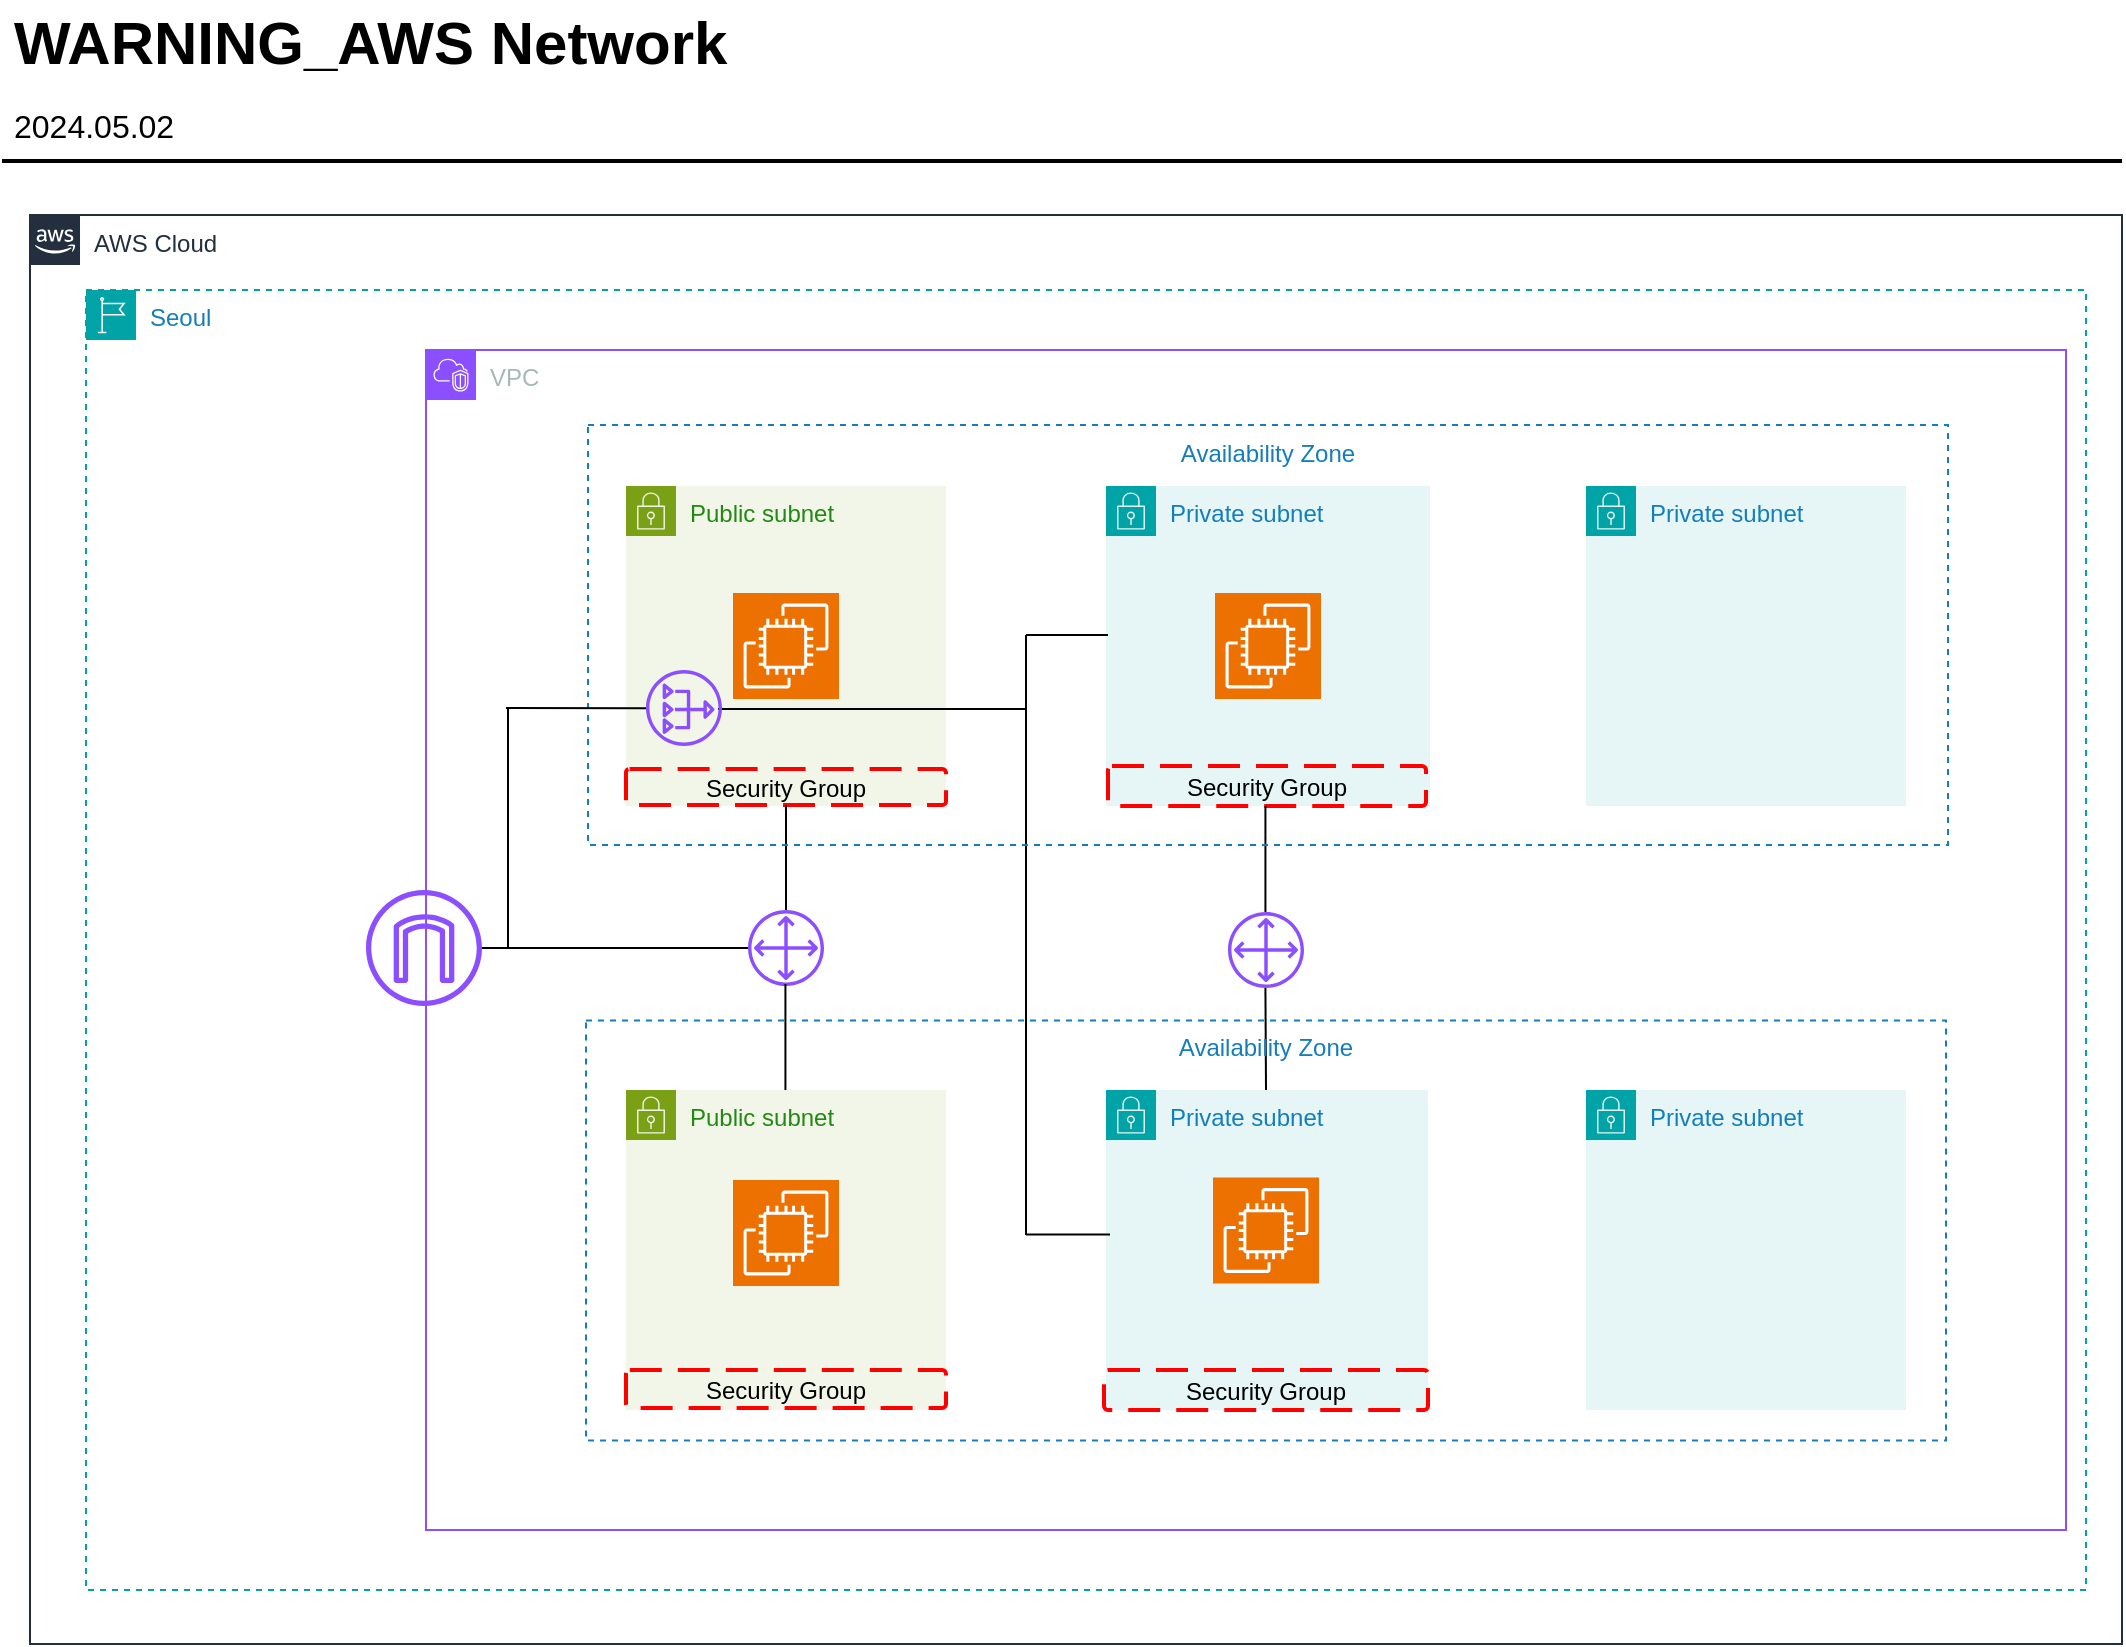 <mxfile version="24.3.1" type="github">
  <diagram id="Ht1M8jgEwFfnCIfOTk4-" name="Page-1">
    <mxGraphModel dx="1434" dy="790" grid="1" gridSize="10" guides="1" tooltips="1" connect="1" arrows="1" fold="1" page="1" pageScale="1" pageWidth="827" pageHeight="1169" math="0" shadow="0">
      <root>
        <mxCell id="0" />
        <mxCell id="1" parent="0" />
        <mxCell id="4tVBXx3hwd8C4_JNDfFv-1" value="VPC" style="points=[[0,0],[0.25,0],[0.5,0],[0.75,0],[1,0],[1,0.25],[1,0.5],[1,0.75],[1,1],[0.75,1],[0.5,1],[0.25,1],[0,1],[0,0.75],[0,0.5],[0,0.25]];outlineConnect=0;gradientColor=none;html=1;whiteSpace=wrap;fontSize=12;fontStyle=0;container=1;pointerEvents=0;collapsible=0;recursiveResize=0;shape=mxgraph.aws4.group;grIcon=mxgraph.aws4.group_vpc2;strokeColor=#8C4FFF;fillColor=none;verticalAlign=top;align=left;spacingLeft=30;fontColor=#AAB7B8;dashed=0;" vertex="1" parent="1">
          <mxGeometry x="220" y="240" width="820" height="590" as="geometry" />
        </mxCell>
        <mxCell id="4tVBXx3hwd8C4_JNDfFv-3" value="Seoul" style="points=[[0,0],[0.25,0],[0.5,0],[0.75,0],[1,0],[1,0.25],[1,0.5],[1,0.75],[1,1],[0.75,1],[0.5,1],[0.25,1],[0,1],[0,0.75],[0,0.5],[0,0.25]];outlineConnect=0;gradientColor=none;html=1;whiteSpace=wrap;fontSize=12;fontStyle=0;container=1;pointerEvents=0;collapsible=0;recursiveResize=0;shape=mxgraph.aws4.group;grIcon=mxgraph.aws4.group_region;strokeColor=#00A4A6;fillColor=none;verticalAlign=top;align=left;spacingLeft=30;fontColor=#147EBA;dashed=1;" vertex="1" parent="1">
          <mxGeometry x="50" y="210" width="1000" height="650" as="geometry" />
        </mxCell>
        <mxCell id="4tVBXx3hwd8C4_JNDfFv-7" value="Public subnet" style="points=[[0,0],[0.25,0],[0.5,0],[0.75,0],[1,0],[1,0.25],[1,0.5],[1,0.75],[1,1],[0.75,1],[0.5,1],[0.25,1],[0,1],[0,0.75],[0,0.5],[0,0.25]];outlineConnect=0;gradientColor=none;html=1;whiteSpace=wrap;fontSize=12;fontStyle=0;container=1;pointerEvents=0;collapsible=0;recursiveResize=0;shape=mxgraph.aws4.group;grIcon=mxgraph.aws4.group_security_group;grStroke=0;strokeColor=#7AA116;fillColor=#F2F6E8;verticalAlign=top;align=left;spacingLeft=30;fontColor=#248814;dashed=0;" vertex="1" parent="4tVBXx3hwd8C4_JNDfFv-3">
          <mxGeometry x="270" y="98" width="160" height="160" as="geometry" />
        </mxCell>
        <mxCell id="UEzPUAAOIrF-is8g5C7q-2" value="AWS Cloud" style="points=[[0,0],[0.25,0],[0.5,0],[0.75,0],[1,0],[1,0.25],[1,0.5],[1,0.75],[1,1],[0.75,1],[0.5,1],[0.25,1],[0,1],[0,0.75],[0,0.5],[0,0.25]];outlineConnect=0;gradientColor=none;html=1;whiteSpace=wrap;fontSize=12;fontStyle=0;shape=mxgraph.aws4.group;grIcon=mxgraph.aws4.group_aws_cloud_alt;strokeColor=#232F3E;fillColor=none;verticalAlign=top;align=left;spacingLeft=30;fontColor=#232F3E;dashed=0;container=1;pointerEvents=0;collapsible=0;recursiveResize=0;" parent="1" vertex="1">
          <mxGeometry x="22" y="172.5" width="1046" height="714.5" as="geometry" />
        </mxCell>
        <mxCell id="4tVBXx3hwd8C4_JNDfFv-86" value="" style="line;strokeWidth=1;html=1;" vertex="1" parent="UEzPUAAOIrF-is8g5C7q-2">
          <mxGeometry x="344" y="242" width="154" height="10" as="geometry" />
        </mxCell>
        <mxCell id="4tVBXx3hwd8C4_JNDfFv-8" value="Private subnet" style="points=[[0,0],[0.25,0],[0.5,0],[0.75,0],[1,0],[1,0.25],[1,0.5],[1,0.75],[1,1],[0.75,1],[0.5,1],[0.25,1],[0,1],[0,0.75],[0,0.5],[0,0.25]];outlineConnect=0;gradientColor=none;html=1;whiteSpace=wrap;fontSize=12;fontStyle=0;container=1;pointerEvents=0;collapsible=0;recursiveResize=0;shape=mxgraph.aws4.group;grIcon=mxgraph.aws4.group_security_group;grStroke=0;strokeColor=#00A4A6;fillColor=#E6F6F7;verticalAlign=top;align=left;spacingLeft=30;fontColor=#147EBA;dashed=0;" vertex="1" parent="UEzPUAAOIrF-is8g5C7q-2">
          <mxGeometry x="538" y="135.5" width="162" height="160" as="geometry" />
        </mxCell>
        <mxCell id="4tVBXx3hwd8C4_JNDfFv-39" value="Security Group" style="rounded=1;arcSize=10;dashed=1;strokeColor=#ff0000;fillColor=none;gradientColor=none;dashPattern=8 4;strokeWidth=2;" vertex="1" parent="4tVBXx3hwd8C4_JNDfFv-8">
          <mxGeometry x="1" y="140" width="159" height="20" as="geometry" />
        </mxCell>
        <mxCell id="4tVBXx3hwd8C4_JNDfFv-11" style="edgeStyle=none;curved=1;rounded=0;orthogonalLoop=1;jettySize=auto;html=1;exitX=0;exitY=0;exitDx=0;exitDy=0;fontSize=12;startSize=8;endSize=8;" edge="1" parent="UEzPUAAOIrF-is8g5C7q-2" source="4tVBXx3hwd8C4_JNDfFv-8" target="4tVBXx3hwd8C4_JNDfFv-8">
          <mxGeometry relative="1" as="geometry" />
        </mxCell>
        <mxCell id="4tVBXx3hwd8C4_JNDfFv-12" value="Private subnet" style="points=[[0,0],[0.25,0],[0.5,0],[0.75,0],[1,0],[1,0.25],[1,0.5],[1,0.75],[1,1],[0.75,1],[0.5,1],[0.25,1],[0,1],[0,0.75],[0,0.5],[0,0.25]];outlineConnect=0;gradientColor=none;html=1;whiteSpace=wrap;fontSize=12;fontStyle=0;container=1;pointerEvents=0;collapsible=0;recursiveResize=0;shape=mxgraph.aws4.group;grIcon=mxgraph.aws4.group_security_group;grStroke=0;strokeColor=#00A4A6;fillColor=#E6F6F7;verticalAlign=top;align=left;spacingLeft=30;fontColor=#147EBA;dashed=0;" vertex="1" parent="UEzPUAAOIrF-is8g5C7q-2">
          <mxGeometry x="778" y="135.5" width="160" height="160" as="geometry" />
        </mxCell>
        <mxCell id="4tVBXx3hwd8C4_JNDfFv-18" value="Public subnet" style="points=[[0,0],[0.25,0],[0.5,0],[0.75,0],[1,0],[1,0.25],[1,0.5],[1,0.75],[1,1],[0.75,1],[0.5,1],[0.25,1],[0,1],[0,0.75],[0,0.5],[0,0.25]];outlineConnect=0;gradientColor=none;html=1;whiteSpace=wrap;fontSize=12;fontStyle=0;container=1;pointerEvents=0;collapsible=0;recursiveResize=0;shape=mxgraph.aws4.group;grIcon=mxgraph.aws4.group_security_group;grStroke=0;strokeColor=#7AA116;fillColor=#F2F6E8;verticalAlign=top;align=left;spacingLeft=30;fontColor=#248814;dashed=0;" vertex="1" parent="UEzPUAAOIrF-is8g5C7q-2">
          <mxGeometry x="298" y="437.5" width="160" height="160" as="geometry" />
        </mxCell>
        <mxCell id="4tVBXx3hwd8C4_JNDfFv-28" value="" style="sketch=0;points=[[0,0,0],[0.25,0,0],[0.5,0,0],[0.75,0,0],[1,0,0],[0,1,0],[0.25,1,0],[0.5,1,0],[0.75,1,0],[1,1,0],[0,0.25,0],[0,0.5,0],[0,0.75,0],[1,0.25,0],[1,0.5,0],[1,0.75,0]];outlineConnect=0;fontColor=#232F3E;fillColor=#ED7100;strokeColor=#ffffff;dashed=0;verticalLabelPosition=bottom;verticalAlign=top;align=center;html=1;fontSize=12;fontStyle=0;aspect=fixed;shape=mxgraph.aws4.resourceIcon;resIcon=mxgraph.aws4.ec2;" vertex="1" parent="4tVBXx3hwd8C4_JNDfFv-18">
          <mxGeometry x="53.5" y="45" width="53" height="53" as="geometry" />
        </mxCell>
        <mxCell id="4tVBXx3hwd8C4_JNDfFv-40" value="Security Group" style="rounded=1;arcSize=10;dashed=1;strokeColor=#ff0000;fillColor=none;gradientColor=none;dashPattern=8 4;strokeWidth=2;" vertex="1" parent="4tVBXx3hwd8C4_JNDfFv-18">
          <mxGeometry y="140" width="160" height="19" as="geometry" />
        </mxCell>
        <mxCell id="4tVBXx3hwd8C4_JNDfFv-19" value="Private subnet" style="points=[[0,0],[0.25,0],[0.5,0],[0.75,0],[1,0],[1,0.25],[1,0.5],[1,0.75],[1,1],[0.75,1],[0.5,1],[0.25,1],[0,1],[0,0.75],[0,0.5],[0,0.25]];outlineConnect=0;gradientColor=none;html=1;whiteSpace=wrap;fontSize=12;fontStyle=0;container=1;pointerEvents=0;collapsible=0;recursiveResize=0;shape=mxgraph.aws4.group;grIcon=mxgraph.aws4.group_security_group;grStroke=0;strokeColor=#00A4A6;fillColor=#E6F6F7;verticalAlign=top;align=left;spacingLeft=30;fontColor=#147EBA;dashed=0;" vertex="1" parent="UEzPUAAOIrF-is8g5C7q-2">
          <mxGeometry x="538" y="437.5" width="161" height="160" as="geometry" />
        </mxCell>
        <mxCell id="4tVBXx3hwd8C4_JNDfFv-41" value="Security Group" style="rounded=1;arcSize=10;dashed=1;strokeColor=#ff0000;fillColor=none;gradientColor=none;dashPattern=8 4;strokeWidth=2;" vertex="1" parent="4tVBXx3hwd8C4_JNDfFv-19">
          <mxGeometry x="-1" y="140" width="162" height="20" as="geometry" />
        </mxCell>
        <mxCell id="4tVBXx3hwd8C4_JNDfFv-20" style="edgeStyle=none;curved=1;rounded=0;orthogonalLoop=1;jettySize=auto;html=1;exitX=0;exitY=0;exitDx=0;exitDy=0;fontSize=12;startSize=8;endSize=8;" edge="1" parent="UEzPUAAOIrF-is8g5C7q-2" source="4tVBXx3hwd8C4_JNDfFv-19" target="4tVBXx3hwd8C4_JNDfFv-19">
          <mxGeometry relative="1" as="geometry" />
        </mxCell>
        <mxCell id="4tVBXx3hwd8C4_JNDfFv-21" value="Private subnet" style="points=[[0,0],[0.25,0],[0.5,0],[0.75,0],[1,0],[1,0.25],[1,0.5],[1,0.75],[1,1],[0.75,1],[0.5,1],[0.25,1],[0,1],[0,0.75],[0,0.5],[0,0.25]];outlineConnect=0;gradientColor=none;html=1;whiteSpace=wrap;fontSize=12;fontStyle=0;container=1;pointerEvents=0;collapsible=0;recursiveResize=0;shape=mxgraph.aws4.group;grIcon=mxgraph.aws4.group_security_group;grStroke=0;strokeColor=#00A4A6;fillColor=#E6F6F7;verticalAlign=top;align=left;spacingLeft=30;fontColor=#147EBA;dashed=0;" vertex="1" parent="UEzPUAAOIrF-is8g5C7q-2">
          <mxGeometry x="778" y="437.5" width="160" height="160" as="geometry" />
        </mxCell>
        <mxCell id="4tVBXx3hwd8C4_JNDfFv-22" value="" style="sketch=0;outlineConnect=0;fontColor=#232F3E;gradientColor=none;fillColor=#8C4FFF;strokeColor=none;dashed=0;verticalLabelPosition=bottom;verticalAlign=top;align=center;html=1;fontSize=12;fontStyle=0;aspect=fixed;pointerEvents=1;shape=mxgraph.aws4.nat_gateway;" vertex="1" parent="UEzPUAAOIrF-is8g5C7q-2">
          <mxGeometry x="308" y="227.5" width="38" height="38" as="geometry" />
        </mxCell>
        <mxCell id="4tVBXx3hwd8C4_JNDfFv-23" value="" style="sketch=0;outlineConnect=0;fontColor=#232F3E;gradientColor=none;fillColor=#8C4FFF;strokeColor=none;dashed=0;verticalLabelPosition=bottom;verticalAlign=top;align=center;html=1;fontSize=12;fontStyle=0;aspect=fixed;pointerEvents=1;shape=mxgraph.aws4.internet_gateway;" vertex="1" parent="UEzPUAAOIrF-is8g5C7q-2">
          <mxGeometry x="168" y="337.5" width="58" height="58" as="geometry" />
        </mxCell>
        <mxCell id="4tVBXx3hwd8C4_JNDfFv-25" style="edgeStyle=none;curved=1;rounded=0;orthogonalLoop=1;jettySize=auto;html=1;exitX=1;exitY=0.25;exitDx=0;exitDy=0;fontSize=12;startSize=8;endSize=8;" edge="1" parent="UEzPUAAOIrF-is8g5C7q-2" source="4tVBXx3hwd8C4_JNDfFv-18" target="4tVBXx3hwd8C4_JNDfFv-18">
          <mxGeometry relative="1" as="geometry" />
        </mxCell>
        <mxCell id="4tVBXx3hwd8C4_JNDfFv-24" value="" style="sketch=0;outlineConnect=0;fontColor=#232F3E;gradientColor=none;fillColor=#8C4FFF;strokeColor=none;dashed=0;verticalLabelPosition=bottom;verticalAlign=top;align=center;html=1;fontSize=12;fontStyle=0;aspect=fixed;pointerEvents=1;shape=mxgraph.aws4.customer_gateway;" vertex="1" parent="UEzPUAAOIrF-is8g5C7q-2">
          <mxGeometry x="359" y="347.5" width="38" height="38" as="geometry" />
        </mxCell>
        <mxCell id="4tVBXx3hwd8C4_JNDfFv-26" value="" style="sketch=0;outlineConnect=0;fontColor=#232F3E;gradientColor=none;fillColor=#8C4FFF;strokeColor=none;dashed=0;verticalLabelPosition=bottom;verticalAlign=top;align=center;html=1;fontSize=12;fontStyle=0;aspect=fixed;pointerEvents=1;shape=mxgraph.aws4.customer_gateway;" vertex="1" parent="UEzPUAAOIrF-is8g5C7q-2">
          <mxGeometry x="599" y="348.5" width="38" height="38" as="geometry" />
        </mxCell>
        <mxCell id="4tVBXx3hwd8C4_JNDfFv-32" value="" style="sketch=0;points=[[0,0,0],[0.25,0,0],[0.5,0,0],[0.75,0,0],[1,0,0],[0,1,0],[0.25,1,0],[0.5,1,0],[0.75,1,0],[1,1,0],[0,0.25,0],[0,0.5,0],[0,0.75,0],[1,0.25,0],[1,0.5,0],[1,0.75,0]];outlineConnect=0;fontColor=#232F3E;fillColor=#ED7100;strokeColor=#ffffff;dashed=0;verticalLabelPosition=bottom;verticalAlign=top;align=center;html=1;fontSize=12;fontStyle=0;aspect=fixed;shape=mxgraph.aws4.resourceIcon;resIcon=mxgraph.aws4.ec2;" vertex="1" parent="UEzPUAAOIrF-is8g5C7q-2">
          <mxGeometry x="351.5" y="189" width="53" height="53" as="geometry" />
        </mxCell>
        <mxCell id="4tVBXx3hwd8C4_JNDfFv-37" value="Security Group" style="rounded=1;arcSize=10;dashed=1;strokeColor=#ff0000;fillColor=none;gradientColor=none;dashPattern=8 4;strokeWidth=2;" vertex="1" parent="UEzPUAAOIrF-is8g5C7q-2">
          <mxGeometry x="298" y="277" width="160" height="18" as="geometry" />
        </mxCell>
        <mxCell id="4tVBXx3hwd8C4_JNDfFv-34" value="" style="sketch=0;points=[[0,0,0],[0.25,0,0],[0.5,0,0],[0.75,0,0],[1,0,0],[0,1,0],[0.25,1,0],[0.5,1,0],[0.75,1,0],[1,1,0],[0,0.25,0],[0,0.5,0],[0,0.75,0],[1,0.25,0],[1,0.5,0],[1,0.75,0]];outlineConnect=0;fontColor=#232F3E;fillColor=#ED7100;strokeColor=#ffffff;dashed=0;verticalLabelPosition=bottom;verticalAlign=top;align=center;html=1;fontSize=12;fontStyle=0;aspect=fixed;shape=mxgraph.aws4.resourceIcon;resIcon=mxgraph.aws4.ec2;" vertex="1" parent="UEzPUAAOIrF-is8g5C7q-2">
          <mxGeometry x="591.5" y="481.25" width="53" height="53" as="geometry" />
        </mxCell>
        <mxCell id="4tVBXx3hwd8C4_JNDfFv-33" value="" style="sketch=0;points=[[0,0,0],[0.25,0,0],[0.5,0,0],[0.75,0,0],[1,0,0],[0,1,0],[0.25,1,0],[0.5,1,0],[0.75,1,0],[1,1,0],[0,0.25,0],[0,0.5,0],[0,0.75,0],[1,0.25,0],[1,0.5,0],[1,0.75,0]];outlineConnect=0;fontColor=#232F3E;fillColor=#ED7100;strokeColor=#ffffff;dashed=0;verticalLabelPosition=bottom;verticalAlign=top;align=center;html=1;fontSize=12;fontStyle=0;aspect=fixed;shape=mxgraph.aws4.resourceIcon;resIcon=mxgraph.aws4.ec2;" vertex="1" parent="UEzPUAAOIrF-is8g5C7q-2">
          <mxGeometry x="592.5" y="189" width="53" height="53" as="geometry" />
        </mxCell>
        <mxCell id="4tVBXx3hwd8C4_JNDfFv-63" value="" style="endArrow=none;html=1;rounded=0;fontSize=12;startSize=8;endSize=8;curved=1;entryX=0.5;entryY=1;entryDx=0;entryDy=0;" edge="1" parent="UEzPUAAOIrF-is8g5C7q-2" source="4tVBXx3hwd8C4_JNDfFv-24" target="4tVBXx3hwd8C4_JNDfFv-37">
          <mxGeometry width="50" height="50" relative="1" as="geometry">
            <mxPoint x="438" y="387.5" as="sourcePoint" />
            <mxPoint x="378" y="264.5" as="targetPoint" />
          </mxGeometry>
        </mxCell>
        <mxCell id="4tVBXx3hwd8C4_JNDfFv-64" value="" style="endArrow=none;html=1;rounded=0;fontSize=12;startSize=8;endSize=8;curved=1;entryX=0.5;entryY=1;entryDx=0;entryDy=0;" edge="1" parent="UEzPUAAOIrF-is8g5C7q-2">
          <mxGeometry width="50" height="50" relative="1" as="geometry">
            <mxPoint x="377.71" y="437.5" as="sourcePoint" />
            <mxPoint x="377.71" y="384.5" as="targetPoint" />
          </mxGeometry>
        </mxCell>
        <mxCell id="4tVBXx3hwd8C4_JNDfFv-65" value="" style="endArrow=none;html=1;rounded=0;fontSize=12;startSize=8;endSize=8;curved=1;entryX=0.5;entryY=1;entryDx=0;entryDy=0;" edge="1" parent="UEzPUAAOIrF-is8g5C7q-2">
          <mxGeometry width="50" height="50" relative="1" as="geometry">
            <mxPoint x="617.71" y="348.5" as="sourcePoint" />
            <mxPoint x="617.71" y="295.5" as="targetPoint" />
          </mxGeometry>
        </mxCell>
        <mxCell id="4tVBXx3hwd8C4_JNDfFv-67" value="" style="endArrow=none;html=1;rounded=0;fontSize=12;startSize=8;endSize=8;curved=1;entryX=0.5;entryY=1;entryDx=0;entryDy=0;" edge="1" parent="UEzPUAAOIrF-is8g5C7q-2">
          <mxGeometry width="50" height="50" relative="1" as="geometry">
            <mxPoint x="618" y="437.5" as="sourcePoint" />
            <mxPoint x="617.71" y="386.5" as="targetPoint" />
          </mxGeometry>
        </mxCell>
        <mxCell id="4tVBXx3hwd8C4_JNDfFv-68" value="" style="endArrow=none;html=1;rounded=0;fontSize=12;startSize=8;endSize=8;curved=1;strokeWidth=1;" edge="1" parent="UEzPUAAOIrF-is8g5C7q-2" source="4tVBXx3hwd8C4_JNDfFv-23" target="4tVBXx3hwd8C4_JNDfFv-24">
          <mxGeometry width="50" height="50" relative="1" as="geometry">
            <mxPoint x="438" y="387.5" as="sourcePoint" />
            <mxPoint x="488" y="337.5" as="targetPoint" />
          </mxGeometry>
        </mxCell>
        <mxCell id="4tVBXx3hwd8C4_JNDfFv-84" value="" style="line;strokeWidth=1;direction=south;html=1;aspect=fixed;" vertex="1" parent="UEzPUAAOIrF-is8g5C7q-2">
          <mxGeometry x="493" y="210" width="10" height="300" as="geometry" />
        </mxCell>
        <mxCell id="4tVBXx3hwd8C4_JNDfFv-85" value="" style="line;strokeWidth=1;html=1;" vertex="1" parent="UEzPUAAOIrF-is8g5C7q-2">
          <mxGeometry x="498" y="504.75" width="42" height="10" as="geometry" />
        </mxCell>
        <mxCell id="4tVBXx3hwd8C4_JNDfFv-91" value="" style="line;strokeWidth=1;rotatable=0;dashed=0;labelPosition=right;align=left;verticalAlign=middle;spacingTop=0;spacingLeft=6;points=[];portConstraint=eastwest;" vertex="1" parent="UEzPUAAOIrF-is8g5C7q-2">
          <mxGeometry x="498" y="205" width="41" height="10" as="geometry" />
        </mxCell>
        <mxCell id="4tVBXx3hwd8C4_JNDfFv-74" value="Availability Zone" style="fillColor=none;strokeColor=#147EBA;dashed=1;verticalAlign=top;fontStyle=0;fontColor=#147EBA;whiteSpace=wrap;html=1;" vertex="1" parent="UEzPUAAOIrF-is8g5C7q-2">
          <mxGeometry x="279" y="105" width="680" height="210" as="geometry" />
        </mxCell>
        <mxCell id="4tVBXx3hwd8C4_JNDfFv-92" value="Availability Zone" style="fillColor=none;strokeColor=#147EBA;dashed=1;verticalAlign=top;fontStyle=0;fontColor=#147EBA;whiteSpace=wrap;html=1;" vertex="1" parent="UEzPUAAOIrF-is8g5C7q-2">
          <mxGeometry x="278" y="402.75" width="680" height="210" as="geometry" />
        </mxCell>
        <mxCell id="4tVBXx3hwd8C4_JNDfFv-94" value="" style="endArrow=none;html=1;rounded=0;fontSize=12;startSize=8;endSize=8;curved=1;strokeWidth=1;" edge="1" parent="UEzPUAAOIrF-is8g5C7q-2">
          <mxGeometry width="50" height="50" relative="1" as="geometry">
            <mxPoint x="238" y="246.5" as="sourcePoint" />
            <mxPoint x="308" y="246.58" as="targetPoint" />
          </mxGeometry>
        </mxCell>
        <mxCell id="4tVBXx3hwd8C4_JNDfFv-97" value="" style="endArrow=none;html=1;rounded=0;fontSize=12;startSize=8;endSize=8;curved=1;" edge="1" parent="UEzPUAAOIrF-is8g5C7q-2">
          <mxGeometry width="50" height="50" relative="1" as="geometry">
            <mxPoint x="239" y="366" as="sourcePoint" />
            <mxPoint x="239" y="246" as="targetPoint" />
          </mxGeometry>
        </mxCell>
        <mxCell id="-QjtrjUzRDEMRZ5MF8oH-47" value="WARNING_AWS Network&lt;div&gt;&lt;br&gt;&lt;/div&gt;" style="text;html=1;resizable=0;points=[];autosize=1;align=left;verticalAlign=top;spacingTop=-4;fontSize=30;fontStyle=1" parent="1" vertex="1">
          <mxGeometry x="12" y="65.5" width="370" height="80" as="geometry" />
        </mxCell>
        <mxCell id="-QjtrjUzRDEMRZ5MF8oH-48" value="2024.05.02" style="text;html=1;resizable=0;points=[];autosize=1;align=left;verticalAlign=top;spacingTop=-4;fontSize=16" parent="1" vertex="1">
          <mxGeometry x="12" y="115.5" width="100" height="30" as="geometry" />
        </mxCell>
        <mxCell id="SCVMTBWpLvtzJIhz15lM-1" value="" style="line;strokeWidth=2;html=1;fontSize=14;" parent="1" vertex="1">
          <mxGeometry x="8" y="140.5" width="1060" height="10" as="geometry" />
        </mxCell>
      </root>
    </mxGraphModel>
  </diagram>
</mxfile>
